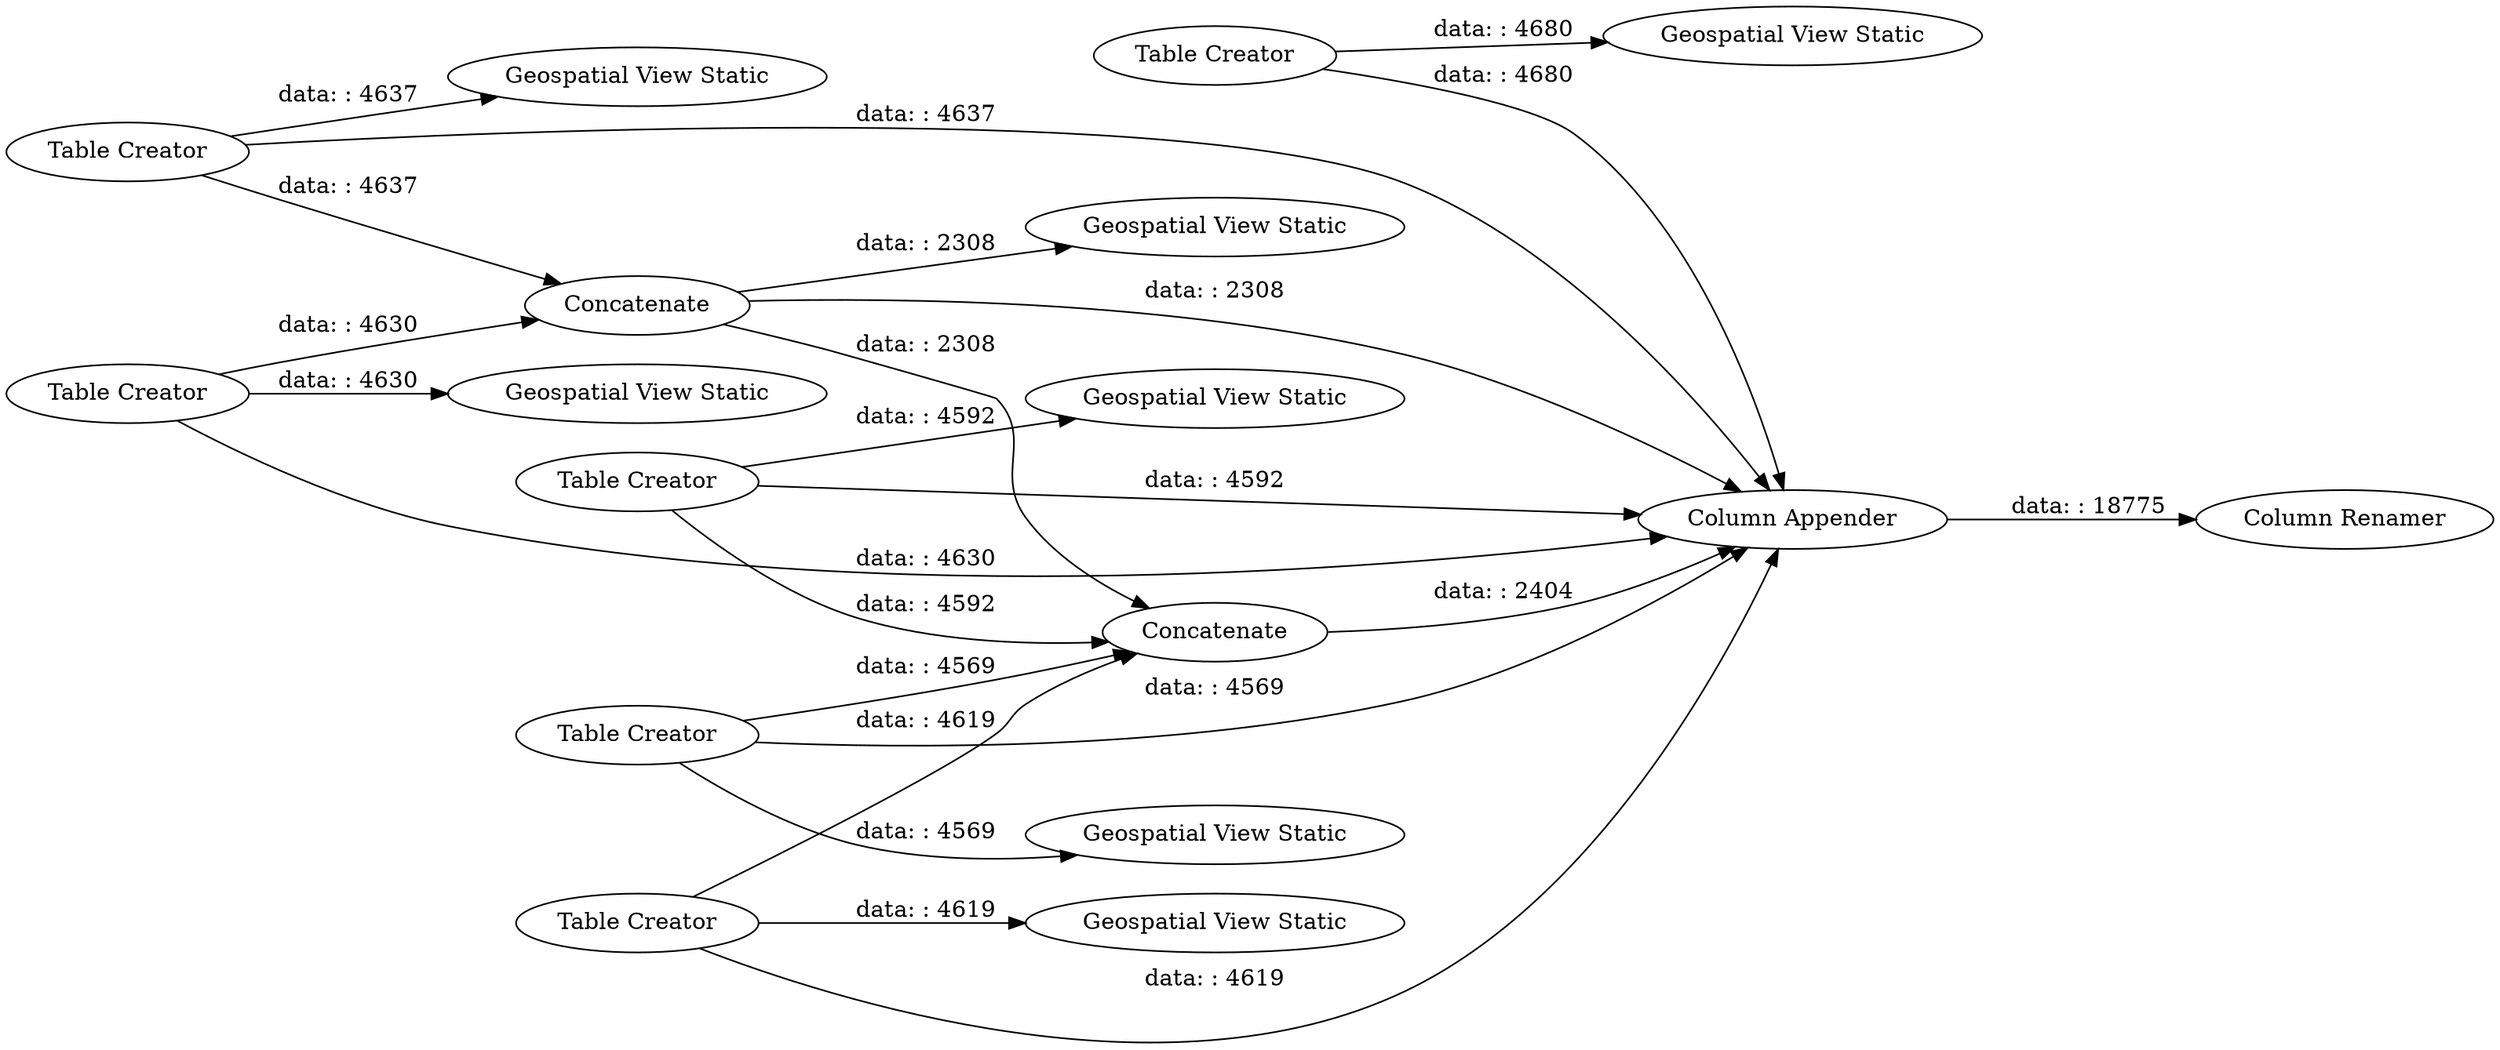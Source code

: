digraph {
	"396003883465911853_27" [label="Geospatial View Static"]
	"396003883465911853_93" [label="Table Creator"]
	"396003883465911853_95" [label="Column Appender"]
	"396003883465911853_97" [label="Column Renamer"]
	"396003883465911853_90" [label="Table Creator"]
	"396003883465911853_91" [label="Table Creator"]
	"396003883465911853_92" [label="Table Creator"]
	"396003883465911853_88" [label="Table Creator"]
	"396003883465911853_35" [label=Concatenate]
	"396003883465911853_26" [label="Geospatial View Static"]
	"396003883465911853_21" [label="Geospatial View Static"]
	"396003883465911853_19" [label="Geospatial View Static"]
	"396003883465911853_29" [label="Geospatial View Static"]
	"396003883465911853_94" [label=Concatenate]
	"396003883465911853_89" [label="Table Creator"]
	"396003883465911853_24" [label="Geospatial View Static"]
	"396003883465911853_34" [label="Geospatial View Static"]
	"396003883465911853_89" -> "396003883465911853_95" [label="data: : 4619"]
	"396003883465911853_88" -> "396003883465911853_95" [label="data: : 4569"]
	"396003883465911853_91" -> "396003883465911853_27" [label="data: : 4637"]
	"396003883465911853_35" -> "396003883465911853_34" [label="data: : 2308"]
	"396003883465911853_88" -> "396003883465911853_19" [label="data: : 4569"]
	"396003883465911853_92" -> "396003883465911853_26" [label="data: : 4630"]
	"396003883465911853_95" -> "396003883465911853_97" [label="data: : 18775"]
	"396003883465911853_88" -> "396003883465911853_94" [label="data: : 4569"]
	"396003883465911853_90" -> "396003883465911853_95" [label="data: : 4680"]
	"396003883465911853_92" -> "396003883465911853_95" [label="data: : 4630"]
	"396003883465911853_94" -> "396003883465911853_95" [label="data: : 2404"]
	"396003883465911853_92" -> "396003883465911853_35" [label="data: : 4630"]
	"396003883465911853_90" -> "396003883465911853_29" [label="data: : 4680"]
	"396003883465911853_93" -> "396003883465911853_95" [label="data: : 4592"]
	"396003883465911853_89" -> "396003883465911853_94" [label="data: : 4619"]
	"396003883465911853_93" -> "396003883465911853_21" [label="data: : 4592"]
	"396003883465911853_93" -> "396003883465911853_94" [label="data: : 4592"]
	"396003883465911853_91" -> "396003883465911853_35" [label="data: : 4637"]
	"396003883465911853_89" -> "396003883465911853_24" [label="data: : 4619"]
	"396003883465911853_91" -> "396003883465911853_95" [label="data: : 4637"]
	"396003883465911853_35" -> "396003883465911853_95" [label="data: : 2308"]
	"396003883465911853_35" -> "396003883465911853_94" [label="data: : 2308"]
	rankdir=LR
}
